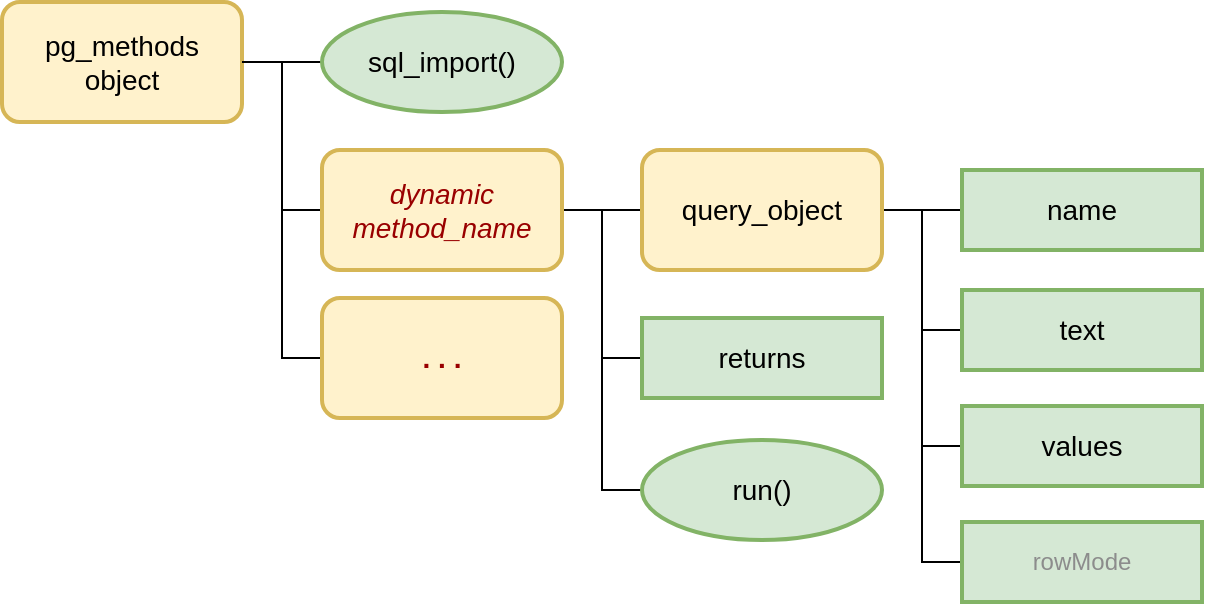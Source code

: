 <mxfile version="22.1.0" type="device">
  <diagram name="Page-1" id="OSKZ7dzutCBJ_VSDLZK8">
    <mxGraphModel dx="1114" dy="579" grid="1" gridSize="10" guides="1" tooltips="1" connect="1" arrows="1" fold="1" page="1" pageScale="1" pageWidth="850" pageHeight="1100" math="0" shadow="0">
      <root>
        <mxCell id="0" />
        <mxCell id="1" parent="0" />
        <mxCell id="SpfUX8T7njl0s4gTno6L-22" style="edgeStyle=orthogonalEdgeStyle;rounded=0;orthogonalLoop=1;jettySize=auto;html=1;exitX=1;exitY=0.5;exitDx=0;exitDy=0;entryX=0;entryY=0.5;entryDx=0;entryDy=0;endArrow=none;endFill=0;" parent="1" source="SpfUX8T7njl0s4gTno6L-1" target="SpfUX8T7njl0s4gTno6L-21" edge="1">
          <mxGeometry relative="1" as="geometry" />
        </mxCell>
        <mxCell id="SpfUX8T7njl0s4gTno6L-27" style="edgeStyle=orthogonalEdgeStyle;rounded=0;orthogonalLoop=1;jettySize=auto;html=1;exitX=1;exitY=0.5;exitDx=0;exitDy=0;entryX=0;entryY=0.5;entryDx=0;entryDy=0;endArrow=none;endFill=0;" parent="1" source="SpfUX8T7njl0s4gTno6L-1" target="SpfUX8T7njl0s4gTno6L-26" edge="1">
          <mxGeometry relative="1" as="geometry" />
        </mxCell>
        <mxCell id="SpfUX8T7njl0s4gTno6L-29" style="edgeStyle=orthogonalEdgeStyle;rounded=0;orthogonalLoop=1;jettySize=auto;html=1;exitX=1;exitY=0.5;exitDx=0;exitDy=0;entryX=0;entryY=0.5;entryDx=0;entryDy=0;endArrow=none;endFill=0;" parent="1" source="SpfUX8T7njl0s4gTno6L-1" target="SpfUX8T7njl0s4gTno6L-2" edge="1">
          <mxGeometry relative="1" as="geometry" />
        </mxCell>
        <mxCell id="SpfUX8T7njl0s4gTno6L-1" value="&lt;div style=&quot;font-size: 14px;&quot;&gt;&lt;font style=&quot;font-size: 14px;&quot;&gt;pg_methods&lt;/font&gt;&lt;/div&gt;&lt;div style=&quot;font-size: 14px;&quot;&gt;&lt;font style=&quot;font-size: 14px;&quot;&gt;object&lt;font style=&quot;font-size: 14px;&quot;&gt;&lt;br&gt;&lt;/font&gt;&lt;/font&gt;&lt;/div&gt;" style="rounded=1;whiteSpace=wrap;html=1;fillColor=#fff2cc;strokeColor=#d6b656;strokeWidth=2;" parent="1" vertex="1">
          <mxGeometry x="80" y="110" width="120" height="60" as="geometry" />
        </mxCell>
        <mxCell id="SpfUX8T7njl0s4gTno6L-18" style="edgeStyle=orthogonalEdgeStyle;rounded=0;orthogonalLoop=1;jettySize=auto;html=1;exitX=1;exitY=0.5;exitDx=0;exitDy=0;entryX=0;entryY=0.5;entryDx=0;entryDy=0;endArrow=none;endFill=0;" parent="1" source="SpfUX8T7njl0s4gTno6L-2" target="SpfUX8T7njl0s4gTno6L-11" edge="1">
          <mxGeometry relative="1" as="geometry" />
        </mxCell>
        <mxCell id="SpfUX8T7njl0s4gTno6L-19" style="edgeStyle=orthogonalEdgeStyle;rounded=0;orthogonalLoop=1;jettySize=auto;html=1;exitX=1;exitY=0.5;exitDx=0;exitDy=0;entryX=0;entryY=0.5;entryDx=0;entryDy=0;endArrow=none;endFill=0;" parent="1" source="SpfUX8T7njl0s4gTno6L-2" target="SpfUX8T7njl0s4gTno6L-4" edge="1">
          <mxGeometry relative="1" as="geometry" />
        </mxCell>
        <mxCell id="SpfUX8T7njl0s4gTno6L-30" style="edgeStyle=orthogonalEdgeStyle;rounded=0;orthogonalLoop=1;jettySize=auto;html=1;exitX=1;exitY=0.5;exitDx=0;exitDy=0;entryX=0;entryY=0.5;entryDx=0;entryDy=0;endArrow=none;endFill=0;" parent="1" source="SpfUX8T7njl0s4gTno6L-2" target="SpfUX8T7njl0s4gTno6L-3" edge="1">
          <mxGeometry relative="1" as="geometry" />
        </mxCell>
        <mxCell id="SpfUX8T7njl0s4gTno6L-2" value="&lt;div style=&quot;font-size: 14px;&quot;&gt;&lt;i&gt;dynamic&lt;/i&gt;&lt;/div&gt;&lt;div style=&quot;font-size: 14px;&quot;&gt;&lt;i&gt;method_name &lt;br&gt;&lt;/i&gt;&lt;/div&gt;" style="rounded=1;whiteSpace=wrap;html=1;fillColor=#fff2cc;strokeColor=#d6b656;fontColor=#990000;strokeWidth=2;" parent="1" vertex="1">
          <mxGeometry x="240" y="184" width="120" height="60" as="geometry" />
        </mxCell>
        <mxCell id="SpfUX8T7njl0s4gTno6L-16" style="edgeStyle=orthogonalEdgeStyle;rounded=0;orthogonalLoop=1;jettySize=auto;html=1;exitX=1;exitY=0.5;exitDx=0;exitDy=0;entryX=0;entryY=0.5;entryDx=0;entryDy=0;endArrow=none;endFill=0;" parent="1" source="SpfUX8T7njl0s4gTno6L-3" target="SpfUX8T7njl0s4gTno6L-10" edge="1">
          <mxGeometry relative="1" as="geometry" />
        </mxCell>
        <mxCell id="SpfUX8T7njl0s4gTno6L-17" style="edgeStyle=orthogonalEdgeStyle;rounded=0;orthogonalLoop=1;jettySize=auto;html=1;exitX=1;exitY=0.5;exitDx=0;exitDy=0;entryX=0;entryY=0.5;entryDx=0;entryDy=0;endArrow=none;endFill=0;" parent="1" source="SpfUX8T7njl0s4gTno6L-3" target="SpfUX8T7njl0s4gTno6L-12" edge="1">
          <mxGeometry relative="1" as="geometry" />
        </mxCell>
        <mxCell id="SpfUX8T7njl0s4gTno6L-25" style="edgeStyle=orthogonalEdgeStyle;rounded=0;orthogonalLoop=1;jettySize=auto;html=1;exitX=1;exitY=0.5;exitDx=0;exitDy=0;entryX=0;entryY=0.5;entryDx=0;entryDy=0;endArrow=none;endFill=0;" parent="1" source="SpfUX8T7njl0s4gTno6L-3" target="SpfUX8T7njl0s4gTno6L-6" edge="1">
          <mxGeometry relative="1" as="geometry" />
        </mxCell>
        <mxCell id="SpfUX8T7njl0s4gTno6L-32" style="edgeStyle=orthogonalEdgeStyle;rounded=0;orthogonalLoop=1;jettySize=auto;html=1;exitX=1;exitY=0.5;exitDx=0;exitDy=0;entryX=0;entryY=0.5;entryDx=0;entryDy=0;endArrow=none;endFill=0;" parent="1" source="SpfUX8T7njl0s4gTno6L-3" target="SpfUX8T7njl0s4gTno6L-31" edge="1">
          <mxGeometry relative="1" as="geometry" />
        </mxCell>
        <mxCell id="SpfUX8T7njl0s4gTno6L-3" value="&lt;font style=&quot;font-size: 14px;&quot;&gt;query_object&lt;/font&gt;" style="rounded=1;whiteSpace=wrap;html=1;fillColor=#fff2cc;strokeColor=#d6b656;strokeWidth=2;" parent="1" vertex="1">
          <mxGeometry x="400" y="184" width="120" height="60" as="geometry" />
        </mxCell>
        <mxCell id="SpfUX8T7njl0s4gTno6L-4" value="&lt;font style=&quot;font-size: 14px;&quot;&gt;run()&lt;/font&gt;" style="ellipse;whiteSpace=wrap;html=1;fillColor=#d5e8d4;strokeColor=#82b366;strokeWidth=2;" parent="1" vertex="1">
          <mxGeometry x="400" y="329" width="120" height="50" as="geometry" />
        </mxCell>
        <mxCell id="SpfUX8T7njl0s4gTno6L-6" value="&lt;font style=&quot;font-size: 14px;&quot;&gt;name&lt;/font&gt;" style="rounded=0;whiteSpace=wrap;html=1;fillColor=#d5e8d4;strokeColor=#82b366;strokeWidth=2;" parent="1" vertex="1">
          <mxGeometry x="560" y="194" width="120" height="40" as="geometry" />
        </mxCell>
        <mxCell id="SpfUX8T7njl0s4gTno6L-10" value="&lt;font style=&quot;font-size: 14px;&quot;&gt;text&lt;/font&gt;" style="rounded=0;whiteSpace=wrap;html=1;fillColor=#d5e8d4;strokeColor=#82b366;strokeWidth=2;" parent="1" vertex="1">
          <mxGeometry x="560" y="254" width="120" height="40" as="geometry" />
        </mxCell>
        <mxCell id="SpfUX8T7njl0s4gTno6L-11" value="&lt;font style=&quot;font-size: 14px;&quot;&gt;returns&lt;/font&gt;" style="rounded=0;whiteSpace=wrap;html=1;fillColor=#d5e8d4;strokeColor=#82b366;strokeWidth=2;" parent="1" vertex="1">
          <mxGeometry x="400" y="268" width="120" height="40" as="geometry" />
        </mxCell>
        <mxCell id="SpfUX8T7njl0s4gTno6L-12" value="&lt;font style=&quot;font-size: 14px;&quot;&gt;values&lt;/font&gt;" style="rounded=0;whiteSpace=wrap;html=1;fillColor=#d5e8d4;strokeColor=#82b366;strokeWidth=2;" parent="1" vertex="1">
          <mxGeometry x="560" y="312" width="120" height="40" as="geometry" />
        </mxCell>
        <mxCell id="SpfUX8T7njl0s4gTno6L-21" value="&lt;div style=&quot;font-size: 14px;&quot;&gt;&lt;font style=&quot;font-size: 14px;&quot;&gt;&lt;b&gt;. . . &lt;/b&gt;&lt;br&gt;&lt;/font&gt;&lt;/div&gt;" style="rounded=1;whiteSpace=wrap;html=1;fillColor=#fff2cc;strokeColor=#d6b656;fontColor=#990000;shadow=0;glass=0;strokeWidth=2;" parent="1" vertex="1">
          <mxGeometry x="240" y="258" width="120" height="60" as="geometry" />
        </mxCell>
        <mxCell id="SpfUX8T7njl0s4gTno6L-28" value="" style="edgeStyle=orthogonalEdgeStyle;rounded=0;orthogonalLoop=1;jettySize=auto;html=1;exitX=1;exitY=0.5;exitDx=0;exitDy=0;endArrow=none;endFill=0;" parent="1" source="SpfUX8T7njl0s4gTno6L-1" target="SpfUX8T7njl0s4gTno6L-26" edge="1">
          <mxGeometry relative="1" as="geometry">
            <mxPoint x="200" y="140" as="sourcePoint" />
            <mxPoint x="410" y="70" as="targetPoint" />
          </mxGeometry>
        </mxCell>
        <mxCell id="SpfUX8T7njl0s4gTno6L-26" value="sql_import()" style="ellipse;whiteSpace=wrap;html=1;fillColor=#d5e8d4;strokeColor=#82b366;fontSize=14;strokeWidth=2;" parent="1" vertex="1">
          <mxGeometry x="240" y="115" width="120" height="50" as="geometry" />
        </mxCell>
        <mxCell id="SpfUX8T7njl0s4gTno6L-31" value="&lt;font color=&quot;#8c8c8c&quot;&gt;rowMode&lt;/font&gt;" style="rounded=0;whiteSpace=wrap;html=1;fillColor=#d5e8d4;strokeColor=#82b366;strokeWidth=2;fontColor=#9a9a9a;" parent="1" vertex="1">
          <mxGeometry x="560" y="370" width="120" height="40" as="geometry" />
        </mxCell>
      </root>
    </mxGraphModel>
  </diagram>
</mxfile>
